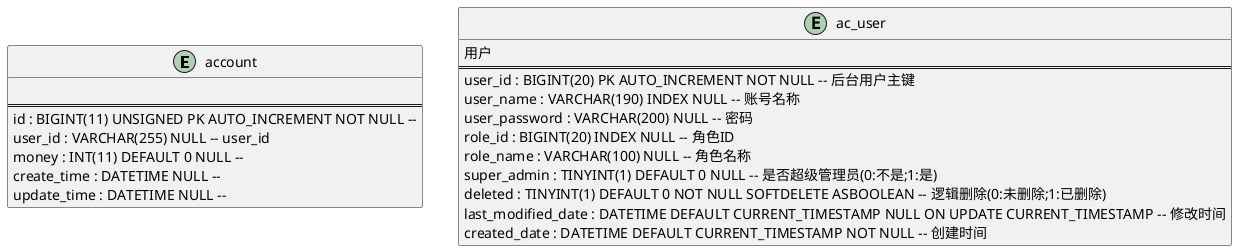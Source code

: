 PK
FK
UNIQUE
INDEX
IDGENERATOR
SEQUENCE
SOFTDELETE
ASBOOLEAN

@startuml account

entity account {
    
    ==
    id : BIGINT(11) UNSIGNED PK AUTO_INCREMENT NOT NULL -- 
    user_id : VARCHAR(255) NULL -- user_id
    money : INT(11) DEFAULT 0 NULL -- 
    create_time : DATETIME NULL -- 
    update_time : DATETIME NULL -- 
}

entity ac_user {
    用户
    ==
    user_id : BIGINT(20) PK AUTO_INCREMENT NOT NULL -- 后台用户主键
    user_name : VARCHAR(190) INDEX NULL -- 账号名称
    user_password : VARCHAR(200) NULL -- 密码
    role_id : BIGINT(20) INDEX NULL -- 角色ID
    role_name : VARCHAR(100) NULL -- 角色名称
    super_admin : TINYINT(1) DEFAULT 0 NULL -- 是否超级管理员(0:不是;1:是)
    deleted : TINYINT(1) DEFAULT 0 NOT NULL SOFTDELETE ASBOOLEAN -- 逻辑删除(0:未删除;1:已删除)
    last_modified_date : DATETIME DEFAULT CURRENT_TIMESTAMP NULL ON UPDATE CURRENT_TIMESTAMP -- 修改时间
    created_date : DATETIME DEFAULT CURRENT_TIMESTAMP NOT NULL -- 创建时间
}
@enduml